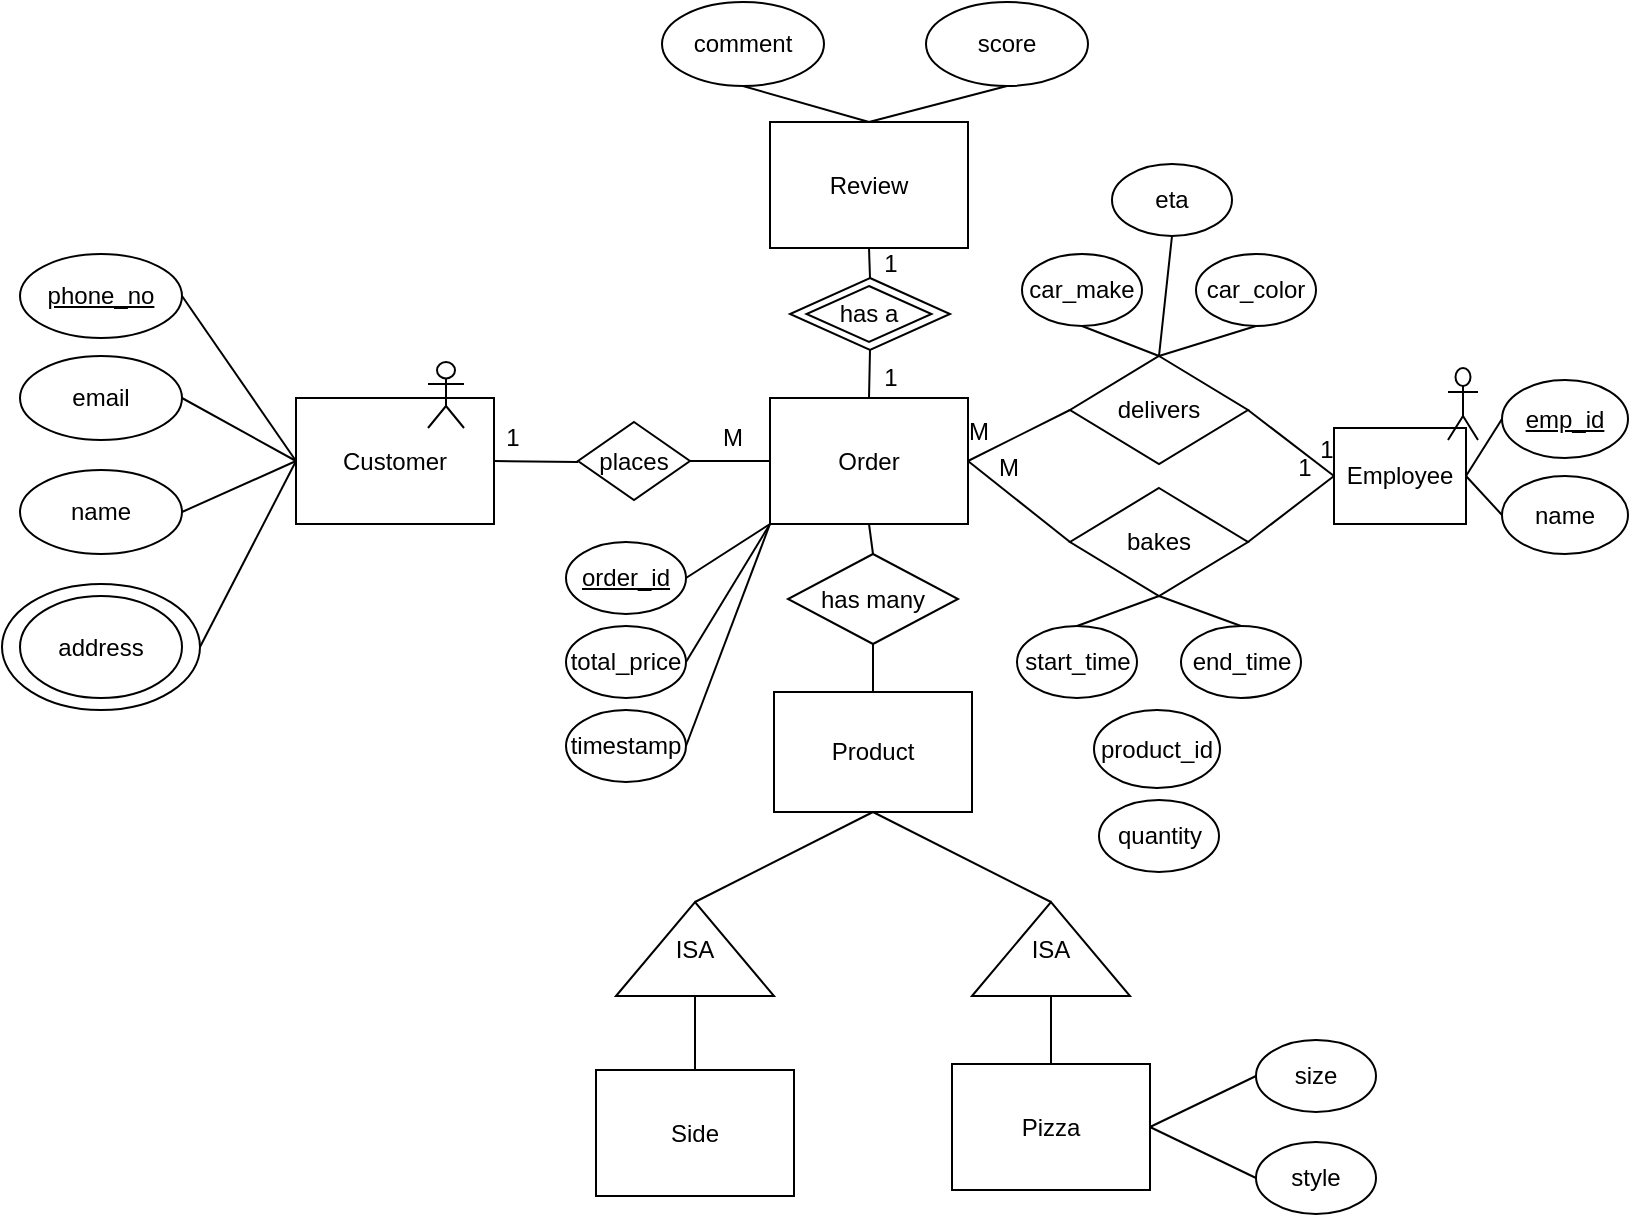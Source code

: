 <mxfile version="20.3.7" type="github">
  <diagram id="R2lEEEUBdFMjLlhIrx00" name="Page-1">
    <mxGraphModel dx="946" dy="646" grid="1" gridSize="3" guides="1" tooltips="1" connect="1" arrows="1" fold="1" page="1" pageScale="1" pageWidth="850" pageHeight="1100" background="none" math="0" shadow="0" extFonts="Permanent Marker^https://fonts.googleapis.com/css?family=Permanent+Marker">
      <root>
        <mxCell id="0" />
        <mxCell id="1" parent="0" />
        <mxCell id="XG8kmVSxOluQT2AAcpYn-24" value="" style="ellipse;whiteSpace=wrap;html=1;" parent="1" vertex="1">
          <mxGeometry x="30" y="303" width="99" height="63" as="geometry" />
        </mxCell>
        <mxCell id="XG8kmVSxOluQT2AAcpYn-10" value="Customer" style="rectangle;whiteSpace=wrap;html=1;" parent="1" vertex="1">
          <mxGeometry x="177" y="210" width="99" height="63" as="geometry" />
        </mxCell>
        <mxCell id="XG8kmVSxOluQT2AAcpYn-12" value="Order" style="rectangle;whiteSpace=wrap;html=1;" parent="1" vertex="1">
          <mxGeometry x="414" y="210" width="99" height="63" as="geometry" />
        </mxCell>
        <mxCell id="XG8kmVSxOluQT2AAcpYn-13" value="Review" style="rectangle;whiteSpace=wrap;html=1;" parent="1" vertex="1">
          <mxGeometry x="414" y="72" width="99" height="63" as="geometry" />
        </mxCell>
        <mxCell id="XG8kmVSxOluQT2AAcpYn-14" value="Employee" style="rectangle;whiteSpace=wrap;html=1;" parent="1" vertex="1">
          <mxGeometry x="696" y="225" width="66" height="48" as="geometry" />
        </mxCell>
        <mxCell id="XG8kmVSxOluQT2AAcpYn-15" value="Product" style="rectangle;whiteSpace=wrap;html=1;" parent="1" vertex="1">
          <mxGeometry x="416" y="357" width="99" height="60" as="geometry" />
        </mxCell>
        <mxCell id="XG8kmVSxOluQT2AAcpYn-16" value="ISA" style="triangle;whiteSpace=wrap;html=1;direction=north;" parent="1" vertex="1">
          <mxGeometry x="337" y="462" width="79" height="47" as="geometry" />
        </mxCell>
        <mxCell id="XG8kmVSxOluQT2AAcpYn-17" value="ISA" style="triangle;whiteSpace=wrap;html=1;direction=north;" parent="1" vertex="1">
          <mxGeometry x="515" y="462" width="79" height="47" as="geometry" />
        </mxCell>
        <mxCell id="XG8kmVSxOluQT2AAcpYn-18" value="Side" style="rectangle;whiteSpace=wrap;html=1;" parent="1" vertex="1">
          <mxGeometry x="327" y="546" width="99" height="63" as="geometry" />
        </mxCell>
        <mxCell id="XG8kmVSxOluQT2AAcpYn-19" value="Pizza" style="rectangle;whiteSpace=wrap;html=1;" parent="1" vertex="1">
          <mxGeometry x="505" y="543" width="99" height="63" as="geometry" />
        </mxCell>
        <mxCell id="XG8kmVSxOluQT2AAcpYn-20" value="&lt;u&gt;phone_no&lt;/u&gt;" style="ellipse;whiteSpace=wrap;html=1;" parent="1" vertex="1">
          <mxGeometry x="39" y="138" width="81" height="42" as="geometry" />
        </mxCell>
        <mxCell id="XG8kmVSxOluQT2AAcpYn-21" value="email" style="ellipse;whiteSpace=wrap;html=1;" parent="1" vertex="1">
          <mxGeometry x="39" y="189" width="81" height="42" as="geometry" />
        </mxCell>
        <mxCell id="XG8kmVSxOluQT2AAcpYn-22" value="name" style="ellipse;whiteSpace=wrap;html=1;" parent="1" vertex="1">
          <mxGeometry x="39" y="246" width="81" height="42" as="geometry" />
        </mxCell>
        <mxCell id="XG8kmVSxOluQT2AAcpYn-23" value="address" style="ellipse;whiteSpace=wrap;html=1;" parent="1" vertex="1">
          <mxGeometry x="39" y="309" width="81" height="51" as="geometry" />
        </mxCell>
        <mxCell id="XG8kmVSxOluQT2AAcpYn-29" value="" style="endArrow=none;html=1;rounded=0;entryX=0;entryY=0.5;entryDx=0;entryDy=0;exitX=1;exitY=0.5;exitDx=0;exitDy=0;" parent="1" source="XG8kmVSxOluQT2AAcpYn-22" target="XG8kmVSxOluQT2AAcpYn-10" edge="1">
          <mxGeometry width="50" height="50" relative="1" as="geometry">
            <mxPoint x="120" y="312" as="sourcePoint" />
            <mxPoint x="116" y="342" as="targetPoint" />
          </mxGeometry>
        </mxCell>
        <mxCell id="XG8kmVSxOluQT2AAcpYn-32" value="" style="endArrow=none;html=1;rounded=0;entryX=0;entryY=0.5;entryDx=0;entryDy=0;exitX=1;exitY=0.5;exitDx=0;exitDy=0;" parent="1" source="XG8kmVSxOluQT2AAcpYn-20" target="XG8kmVSxOluQT2AAcpYn-10" edge="1">
          <mxGeometry width="50" height="50" relative="1" as="geometry">
            <mxPoint x="66" y="392" as="sourcePoint" />
            <mxPoint x="116" y="342" as="targetPoint" />
          </mxGeometry>
        </mxCell>
        <mxCell id="XG8kmVSxOluQT2AAcpYn-33" value="" style="endArrow=none;html=1;rounded=0;entryX=0;entryY=0.5;entryDx=0;entryDy=0;exitX=1;exitY=0.5;exitDx=0;exitDy=0;" parent="1" source="XG8kmVSxOluQT2AAcpYn-21" target="XG8kmVSxOluQT2AAcpYn-10" edge="1">
          <mxGeometry width="50" height="50" relative="1" as="geometry">
            <mxPoint x="66" y="392" as="sourcePoint" />
            <mxPoint x="116" y="342" as="targetPoint" />
          </mxGeometry>
        </mxCell>
        <mxCell id="XG8kmVSxOluQT2AAcpYn-34" value="" style="endArrow=none;html=1;rounded=0;entryX=0;entryY=0.5;entryDx=0;entryDy=0;exitX=1;exitY=0.5;exitDx=0;exitDy=0;" parent="1" source="XG8kmVSxOluQT2AAcpYn-24" target="XG8kmVSxOluQT2AAcpYn-10" edge="1">
          <mxGeometry width="50" height="50" relative="1" as="geometry">
            <mxPoint x="66" y="392" as="sourcePoint" />
            <mxPoint x="116" y="342" as="targetPoint" />
          </mxGeometry>
        </mxCell>
        <mxCell id="XG8kmVSxOluQT2AAcpYn-36" value="places" style="rhombus;whiteSpace=wrap;html=1;" parent="1" vertex="1">
          <mxGeometry x="318" y="222" width="56" height="39" as="geometry" />
        </mxCell>
        <mxCell id="XG8kmVSxOluQT2AAcpYn-37" value="" style="shape=umlActor;verticalLabelPosition=bottom;verticalAlign=top;html=1;outlineConnect=0;" parent="1" vertex="1">
          <mxGeometry x="243" y="192" width="18" height="33" as="geometry" />
        </mxCell>
        <mxCell id="XG8kmVSxOluQT2AAcpYn-38" value="" style="shape=umlActor;verticalLabelPosition=bottom;verticalAlign=top;html=1;outlineConnect=0;" parent="1" vertex="1">
          <mxGeometry x="753" y="195" width="15" height="36" as="geometry" />
        </mxCell>
        <mxCell id="XG8kmVSxOluQT2AAcpYn-39" value="comment" style="ellipse;whiteSpace=wrap;html=1;" parent="1" vertex="1">
          <mxGeometry x="360" y="12" width="81" height="42" as="geometry" />
        </mxCell>
        <mxCell id="XG8kmVSxOluQT2AAcpYn-40" value="score" style="ellipse;whiteSpace=wrap;html=1;" parent="1" vertex="1">
          <mxGeometry x="492" y="12" width="81" height="42" as="geometry" />
        </mxCell>
        <mxCell id="XG8kmVSxOluQT2AAcpYn-41" value="" style="endArrow=none;html=1;rounded=0;entryX=0.5;entryY=1;entryDx=0;entryDy=0;exitX=0.5;exitY=0;exitDx=0;exitDy=0;" parent="1" source="XG8kmVSxOluQT2AAcpYn-13" target="XG8kmVSxOluQT2AAcpYn-40" edge="1">
          <mxGeometry width="50" height="50" relative="1" as="geometry">
            <mxPoint x="366" y="236" as="sourcePoint" />
            <mxPoint x="416" y="186" as="targetPoint" />
          </mxGeometry>
        </mxCell>
        <mxCell id="XG8kmVSxOluQT2AAcpYn-42" value="" style="endArrow=none;html=1;rounded=0;entryX=0.5;entryY=1;entryDx=0;entryDy=0;exitX=0.5;exitY=0;exitDx=0;exitDy=0;" parent="1" source="XG8kmVSxOluQT2AAcpYn-13" target="XG8kmVSxOluQT2AAcpYn-39" edge="1">
          <mxGeometry width="50" height="50" relative="1" as="geometry">
            <mxPoint x="366" y="236" as="sourcePoint" />
            <mxPoint x="416" y="186" as="targetPoint" />
          </mxGeometry>
        </mxCell>
        <mxCell id="XG8kmVSxOluQT2AAcpYn-43" value="" style="endArrow=none;html=1;rounded=0;exitX=1;exitY=0.5;exitDx=0;exitDy=0;entryX=0;entryY=0.5;entryDx=0;entryDy=0;" parent="1" source="XG8kmVSxOluQT2AAcpYn-36" target="XG8kmVSxOluQT2AAcpYn-12" edge="1">
          <mxGeometry width="50" height="50" relative="1" as="geometry">
            <mxPoint x="366" y="273" as="sourcePoint" />
            <mxPoint x="416" y="223" as="targetPoint" />
          </mxGeometry>
        </mxCell>
        <mxCell id="XG8kmVSxOluQT2AAcpYn-45" value="" style="endArrow=none;html=1;rounded=0;exitX=1;exitY=0.5;exitDx=0;exitDy=0;" parent="1" source="XG8kmVSxOluQT2AAcpYn-10" edge="1">
          <mxGeometry width="50" height="50" relative="1" as="geometry">
            <mxPoint x="268" y="292" as="sourcePoint" />
            <mxPoint x="318" y="242" as="targetPoint" />
          </mxGeometry>
        </mxCell>
        <mxCell id="XG8kmVSxOluQT2AAcpYn-46" value="1" style="text;html=1;align=center;verticalAlign=middle;resizable=0;points=[];autosize=1;strokeColor=none;fillColor=none;" parent="1" vertex="1">
          <mxGeometry x="271" y="216" width="27" height="27" as="geometry" />
        </mxCell>
        <mxCell id="XG8kmVSxOluQT2AAcpYn-47" value="M" style="text;html=1;align=center;verticalAlign=middle;resizable=0;points=[];autosize=1;strokeColor=none;fillColor=none;" parent="1" vertex="1">
          <mxGeometry x="380" y="216" width="30" height="27" as="geometry" />
        </mxCell>
        <mxCell id="XG8kmVSxOluQT2AAcpYn-48" value="" style="rhombus;whiteSpace=wrap;html=1;" parent="1" vertex="1">
          <mxGeometry x="424" y="150" width="80" height="36" as="geometry" />
        </mxCell>
        <mxCell id="XG8kmVSxOluQT2AAcpYn-49" value="has a" style="rhombus;whiteSpace=wrap;html=1;" parent="1" vertex="1">
          <mxGeometry x="432.25" y="154" width="62.5" height="28" as="geometry" />
        </mxCell>
        <mxCell id="XG8kmVSxOluQT2AAcpYn-50" value="" style="endArrow=none;html=1;rounded=0;entryX=0.5;entryY=1;entryDx=0;entryDy=0;exitX=0.5;exitY=0;exitDx=0;exitDy=0;" parent="1" source="XG8kmVSxOluQT2AAcpYn-12" target="XG8kmVSxOluQT2AAcpYn-48" edge="1">
          <mxGeometry width="50" height="50" relative="1" as="geometry">
            <mxPoint x="387" y="263" as="sourcePoint" />
            <mxPoint x="437" y="213" as="targetPoint" />
          </mxGeometry>
        </mxCell>
        <mxCell id="XG8kmVSxOluQT2AAcpYn-51" value="" style="endArrow=none;html=1;rounded=0;entryX=0.5;entryY=1;entryDx=0;entryDy=0;exitX=0.5;exitY=0;exitDx=0;exitDy=0;" parent="1" source="XG8kmVSxOluQT2AAcpYn-48" target="XG8kmVSxOluQT2AAcpYn-13" edge="1">
          <mxGeometry width="50" height="50" relative="1" as="geometry">
            <mxPoint x="453" y="212" as="sourcePoint" />
            <mxPoint x="503" y="162" as="targetPoint" />
          </mxGeometry>
        </mxCell>
        <mxCell id="XG8kmVSxOluQT2AAcpYn-52" value="1" style="text;html=1;align=center;verticalAlign=middle;resizable=0;points=[];autosize=1;strokeColor=none;fillColor=none;" parent="1" vertex="1">
          <mxGeometry x="460" y="129" width="27" height="27" as="geometry" />
        </mxCell>
        <mxCell id="XG8kmVSxOluQT2AAcpYn-53" value="1" style="text;html=1;align=center;verticalAlign=middle;resizable=0;points=[];autosize=1;strokeColor=none;fillColor=none;" parent="1" vertex="1">
          <mxGeometry x="460" y="186" width="27" height="27" as="geometry" />
        </mxCell>
        <mxCell id="XG8kmVSxOluQT2AAcpYn-54" value="delivers" style="rhombus;whiteSpace=wrap;html=1;" parent="1" vertex="1">
          <mxGeometry x="564" y="189" width="89" height="54" as="geometry" />
        </mxCell>
        <mxCell id="XG8kmVSxOluQT2AAcpYn-55" value="bakes" style="rhombus;whiteSpace=wrap;html=1;" parent="1" vertex="1">
          <mxGeometry x="564.0" y="255" width="89" height="54" as="geometry" />
        </mxCell>
        <mxCell id="XG8kmVSxOluQT2AAcpYn-56" value="" style="endArrow=none;html=1;rounded=0;entryX=0;entryY=0.5;entryDx=0;entryDy=0;exitX=1;exitY=0.5;exitDx=0;exitDy=0;" parent="1" source="XG8kmVSxOluQT2AAcpYn-54" target="XG8kmVSxOluQT2AAcpYn-14" edge="1">
          <mxGeometry width="50" height="50" relative="1" as="geometry">
            <mxPoint x="654" y="216" as="sourcePoint" />
            <mxPoint x="644" y="195" as="targetPoint" />
          </mxGeometry>
        </mxCell>
        <mxCell id="XG8kmVSxOluQT2AAcpYn-57" value="" style="endArrow=none;html=1;rounded=0;entryX=0;entryY=0.5;entryDx=0;entryDy=0;exitX=1;exitY=0.5;exitDx=0;exitDy=0;" parent="1" source="XG8kmVSxOluQT2AAcpYn-12" target="XG8kmVSxOluQT2AAcpYn-54" edge="1">
          <mxGeometry width="50" height="50" relative="1" as="geometry">
            <mxPoint x="594" y="245" as="sourcePoint" />
            <mxPoint x="644" y="195" as="targetPoint" />
          </mxGeometry>
        </mxCell>
        <mxCell id="XG8kmVSxOluQT2AAcpYn-58" value="" style="endArrow=none;html=1;rounded=0;entryX=0;entryY=0.5;entryDx=0;entryDy=0;exitX=1;exitY=0.5;exitDx=0;exitDy=0;" parent="1" source="XG8kmVSxOluQT2AAcpYn-55" target="XG8kmVSxOluQT2AAcpYn-14" edge="1">
          <mxGeometry width="50" height="50" relative="1" as="geometry">
            <mxPoint x="594" y="245" as="sourcePoint" />
            <mxPoint x="644" y="195" as="targetPoint" />
          </mxGeometry>
        </mxCell>
        <mxCell id="XG8kmVSxOluQT2AAcpYn-59" value="" style="endArrow=none;html=1;rounded=0;entryX=0;entryY=0.5;entryDx=0;entryDy=0;exitX=1;exitY=0.5;exitDx=0;exitDy=0;" parent="1" source="XG8kmVSxOluQT2AAcpYn-12" target="XG8kmVSxOluQT2AAcpYn-55" edge="1">
          <mxGeometry width="50" height="50" relative="1" as="geometry">
            <mxPoint x="594" y="245" as="sourcePoint" />
            <mxPoint x="644" y="195" as="targetPoint" />
          </mxGeometry>
        </mxCell>
        <mxCell id="XG8kmVSxOluQT2AAcpYn-60" value="1" style="text;html=1;align=center;verticalAlign=middle;resizable=0;points=[];autosize=1;strokeColor=none;fillColor=none;" parent="1" vertex="1">
          <mxGeometry x="678" y="222" width="27" height="27" as="geometry" />
        </mxCell>
        <mxCell id="XG8kmVSxOluQT2AAcpYn-61" value="1" style="text;html=1;align=center;verticalAlign=middle;resizable=0;points=[];autosize=1;strokeColor=none;fillColor=none;" parent="1" vertex="1">
          <mxGeometry x="667" y="231" width="27" height="27" as="geometry" />
        </mxCell>
        <mxCell id="XG8kmVSxOluQT2AAcpYn-62" value="M" style="text;html=1;align=center;verticalAlign=middle;resizable=0;points=[];autosize=1;strokeColor=none;fillColor=none;" parent="1" vertex="1">
          <mxGeometry x="503" y="213" width="30" height="27" as="geometry" />
        </mxCell>
        <mxCell id="XG8kmVSxOluQT2AAcpYn-63" value="M" style="text;html=1;align=center;verticalAlign=middle;resizable=0;points=[];autosize=1;strokeColor=none;fillColor=none;" parent="1" vertex="1">
          <mxGeometry x="517.5" y="231" width="30" height="27" as="geometry" />
        </mxCell>
        <mxCell id="XG8kmVSxOluQT2AAcpYn-64" value="car_make" style="ellipse;whiteSpace=wrap;html=1;" parent="1" vertex="1">
          <mxGeometry x="540" y="138" width="60" height="36" as="geometry" />
        </mxCell>
        <mxCell id="XG8kmVSxOluQT2AAcpYn-65" value="car_color" style="ellipse;whiteSpace=wrap;html=1;" parent="1" vertex="1">
          <mxGeometry x="627" y="138" width="60" height="36" as="geometry" />
        </mxCell>
        <mxCell id="XG8kmVSxOluQT2AAcpYn-66" value="eta" style="ellipse;whiteSpace=wrap;html=1;" parent="1" vertex="1">
          <mxGeometry x="585" y="93" width="60" height="36" as="geometry" />
        </mxCell>
        <mxCell id="XG8kmVSxOluQT2AAcpYn-67" value="" style="endArrow=none;html=1;rounded=0;entryX=0.5;entryY=1;entryDx=0;entryDy=0;exitX=0.5;exitY=0;exitDx=0;exitDy=0;" parent="1" source="XG8kmVSxOluQT2AAcpYn-54" target="XG8kmVSxOluQT2AAcpYn-66" edge="1">
          <mxGeometry width="50" height="50" relative="1" as="geometry">
            <mxPoint x="519" y="233" as="sourcePoint" />
            <mxPoint x="569" y="183" as="targetPoint" />
          </mxGeometry>
        </mxCell>
        <mxCell id="XG8kmVSxOluQT2AAcpYn-68" value="" style="endArrow=none;html=1;rounded=0;entryX=0.5;entryY=1;entryDx=0;entryDy=0;exitX=0.5;exitY=0;exitDx=0;exitDy=0;" parent="1" source="XG8kmVSxOluQT2AAcpYn-54" target="XG8kmVSxOluQT2AAcpYn-65" edge="1">
          <mxGeometry width="50" height="50" relative="1" as="geometry">
            <mxPoint x="519" y="233" as="sourcePoint" />
            <mxPoint x="569" y="183" as="targetPoint" />
          </mxGeometry>
        </mxCell>
        <mxCell id="XG8kmVSxOluQT2AAcpYn-71" value="" style="endArrow=none;html=1;rounded=0;entryX=0.5;entryY=1;entryDx=0;entryDy=0;exitX=0.5;exitY=0;exitDx=0;exitDy=0;" parent="1" source="XG8kmVSxOluQT2AAcpYn-54" target="XG8kmVSxOluQT2AAcpYn-64" edge="1">
          <mxGeometry width="50" height="50" relative="1" as="geometry">
            <mxPoint x="369" y="233" as="sourcePoint" />
            <mxPoint x="419" y="183" as="targetPoint" />
          </mxGeometry>
        </mxCell>
        <mxCell id="XG8kmVSxOluQT2AAcpYn-72" value="start_time" style="ellipse;whiteSpace=wrap;html=1;" parent="1" vertex="1">
          <mxGeometry x="537.5" y="324" width="60" height="36" as="geometry" />
        </mxCell>
        <mxCell id="XG8kmVSxOluQT2AAcpYn-75" value="end_time" style="ellipse;whiteSpace=wrap;html=1;" parent="1" vertex="1">
          <mxGeometry x="619.5" y="324" width="60" height="36" as="geometry" />
        </mxCell>
        <mxCell id="XG8kmVSxOluQT2AAcpYn-76" value="" style="endArrow=none;html=1;rounded=0;entryX=0.5;entryY=1;entryDx=0;entryDy=0;exitX=0.5;exitY=0;exitDx=0;exitDy=0;" parent="1" source="XG8kmVSxOluQT2AAcpYn-72" target="XG8kmVSxOluQT2AAcpYn-55" edge="1">
          <mxGeometry width="50" height="50" relative="1" as="geometry">
            <mxPoint x="525" y="344" as="sourcePoint" />
            <mxPoint x="575" y="294" as="targetPoint" />
          </mxGeometry>
        </mxCell>
        <mxCell id="XG8kmVSxOluQT2AAcpYn-77" value="" style="endArrow=none;html=1;rounded=0;entryX=0.5;entryY=1;entryDx=0;entryDy=0;exitX=0.5;exitY=0;exitDx=0;exitDy=0;" parent="1" source="XG8kmVSxOluQT2AAcpYn-75" target="XG8kmVSxOluQT2AAcpYn-55" edge="1">
          <mxGeometry width="50" height="50" relative="1" as="geometry">
            <mxPoint x="639" y="353" as="sourcePoint" />
            <mxPoint x="689" y="303" as="targetPoint" />
          </mxGeometry>
        </mxCell>
        <mxCell id="XG8kmVSxOluQT2AAcpYn-81" value="&lt;u&gt;emp_id&lt;/u&gt;" style="ellipse;whiteSpace=wrap;html=1;" parent="1" vertex="1">
          <mxGeometry x="780" y="201" width="63" height="39" as="geometry" />
        </mxCell>
        <mxCell id="XG8kmVSxOluQT2AAcpYn-82" value="name" style="ellipse;whiteSpace=wrap;html=1;" parent="1" vertex="1">
          <mxGeometry x="780" y="249" width="63" height="39" as="geometry" />
        </mxCell>
        <mxCell id="XG8kmVSxOluQT2AAcpYn-83" value="has many" style="rhombus;whiteSpace=wrap;html=1;" parent="1" vertex="1">
          <mxGeometry x="423" y="288" width="85" height="45" as="geometry" />
        </mxCell>
        <mxCell id="XG8kmVSxOluQT2AAcpYn-84" value="" style="endArrow=none;html=1;rounded=0;entryX=0.5;entryY=1;entryDx=0;entryDy=0;exitX=0.5;exitY=0;exitDx=0;exitDy=0;" parent="1" source="XG8kmVSxOluQT2AAcpYn-15" target="XG8kmVSxOluQT2AAcpYn-83" edge="1">
          <mxGeometry width="50" height="50" relative="1" as="geometry">
            <mxPoint x="466" y="354" as="sourcePoint" />
            <mxPoint x="512" y="345" as="targetPoint" />
          </mxGeometry>
        </mxCell>
        <mxCell id="XG8kmVSxOluQT2AAcpYn-85" value="" style="endArrow=none;html=1;rounded=0;entryX=0.5;entryY=1;entryDx=0;entryDy=0;exitX=0.5;exitY=0;exitDx=0;exitDy=0;" parent="1" source="XG8kmVSxOluQT2AAcpYn-83" target="XG8kmVSxOluQT2AAcpYn-12" edge="1">
          <mxGeometry width="50" height="50" relative="1" as="geometry">
            <mxPoint x="465" y="288" as="sourcePoint" />
            <mxPoint x="530" y="324" as="targetPoint" />
          </mxGeometry>
        </mxCell>
        <mxCell id="XG8kmVSxOluQT2AAcpYn-86" value="" style="endArrow=none;html=1;rounded=0;entryX=0.5;entryY=1;entryDx=0;entryDy=0;exitX=1;exitY=0.5;exitDx=0;exitDy=0;" parent="1" source="XG8kmVSxOluQT2AAcpYn-16" target="XG8kmVSxOluQT2AAcpYn-15" edge="1">
          <mxGeometry width="50" height="50" relative="1" as="geometry">
            <mxPoint x="456" y="491" as="sourcePoint" />
            <mxPoint x="506" y="441" as="targetPoint" />
          </mxGeometry>
        </mxCell>
        <mxCell id="XG8kmVSxOluQT2AAcpYn-87" value="" style="endArrow=none;html=1;rounded=0;entryX=0;entryY=0.5;entryDx=0;entryDy=0;exitX=0.5;exitY=0;exitDx=0;exitDy=0;" parent="1" source="XG8kmVSxOluQT2AAcpYn-18" target="XG8kmVSxOluQT2AAcpYn-16" edge="1">
          <mxGeometry width="50" height="50" relative="1" as="geometry">
            <mxPoint x="456" y="491" as="sourcePoint" />
            <mxPoint x="506" y="441" as="targetPoint" />
          </mxGeometry>
        </mxCell>
        <mxCell id="XG8kmVSxOluQT2AAcpYn-88" value="" style="endArrow=none;html=1;rounded=0;entryX=0.5;entryY=1;entryDx=0;entryDy=0;exitX=1;exitY=0.5;exitDx=0;exitDy=0;" parent="1" source="XG8kmVSxOluQT2AAcpYn-17" target="XG8kmVSxOluQT2AAcpYn-15" edge="1">
          <mxGeometry width="50" height="50" relative="1" as="geometry">
            <mxPoint x="456" y="557" as="sourcePoint" />
            <mxPoint x="506" y="507" as="targetPoint" />
          </mxGeometry>
        </mxCell>
        <mxCell id="XG8kmVSxOluQT2AAcpYn-89" value="" style="endArrow=none;html=1;rounded=0;entryX=0;entryY=0.5;entryDx=0;entryDy=0;exitX=0.5;exitY=0;exitDx=0;exitDy=0;" parent="1" source="XG8kmVSxOluQT2AAcpYn-19" target="XG8kmVSxOluQT2AAcpYn-17" edge="1">
          <mxGeometry width="50" height="50" relative="1" as="geometry">
            <mxPoint x="456" y="557" as="sourcePoint" />
            <mxPoint x="506" y="507" as="targetPoint" />
          </mxGeometry>
        </mxCell>
        <mxCell id="XG8kmVSxOluQT2AAcpYn-90" value="&lt;u&gt;order_id&lt;/u&gt;" style="ellipse;whiteSpace=wrap;html=1;" parent="1" vertex="1">
          <mxGeometry x="312" y="282" width="60" height="36" as="geometry" />
        </mxCell>
        <mxCell id="XG8kmVSxOluQT2AAcpYn-91" value="total_price" style="ellipse;whiteSpace=wrap;html=1;" parent="1" vertex="1">
          <mxGeometry x="312" y="324" width="60" height="36" as="geometry" />
        </mxCell>
        <mxCell id="XG8kmVSxOluQT2AAcpYn-92" value="timestamp" style="ellipse;whiteSpace=wrap;html=1;" parent="1" vertex="1">
          <mxGeometry x="312" y="366" width="60" height="36" as="geometry" />
        </mxCell>
        <mxCell id="XG8kmVSxOluQT2AAcpYn-93" value="" style="endArrow=none;html=1;rounded=0;entryX=0;entryY=1;entryDx=0;entryDy=0;exitX=1;exitY=0.5;exitDx=0;exitDy=0;" parent="1" source="XG8kmVSxOluQT2AAcpYn-92" target="XG8kmVSxOluQT2AAcpYn-12" edge="1">
          <mxGeometry width="50" height="50" relative="1" as="geometry">
            <mxPoint x="402" y="419" as="sourcePoint" />
            <mxPoint x="452" y="369" as="targetPoint" />
          </mxGeometry>
        </mxCell>
        <mxCell id="XG8kmVSxOluQT2AAcpYn-94" value="" style="endArrow=none;html=1;rounded=0;entryX=0;entryY=1;entryDx=0;entryDy=0;exitX=1;exitY=0.5;exitDx=0;exitDy=0;" parent="1" source="XG8kmVSxOluQT2AAcpYn-91" target="XG8kmVSxOluQT2AAcpYn-12" edge="1">
          <mxGeometry width="50" height="50" relative="1" as="geometry">
            <mxPoint x="402" y="419" as="sourcePoint" />
            <mxPoint x="452" y="369" as="targetPoint" />
          </mxGeometry>
        </mxCell>
        <mxCell id="XG8kmVSxOluQT2AAcpYn-95" value="" style="endArrow=none;html=1;rounded=0;entryX=0;entryY=1;entryDx=0;entryDy=0;exitX=1;exitY=0.5;exitDx=0;exitDy=0;" parent="1" source="XG8kmVSxOluQT2AAcpYn-90" target="XG8kmVSxOluQT2AAcpYn-12" edge="1">
          <mxGeometry width="50" height="50" relative="1" as="geometry">
            <mxPoint x="402" y="419" as="sourcePoint" />
            <mxPoint x="452" y="369" as="targetPoint" />
          </mxGeometry>
        </mxCell>
        <mxCell id="XG8kmVSxOluQT2AAcpYn-96" value="size" style="ellipse;whiteSpace=wrap;html=1;" parent="1" vertex="1">
          <mxGeometry x="657" y="531" width="60" height="36" as="geometry" />
        </mxCell>
        <mxCell id="XG8kmVSxOluQT2AAcpYn-98" value="style" style="ellipse;whiteSpace=wrap;html=1;" parent="1" vertex="1">
          <mxGeometry x="657" y="582" width="60" height="36" as="geometry" />
        </mxCell>
        <mxCell id="XG8kmVSxOluQT2AAcpYn-99" value="" style="endArrow=none;html=1;rounded=0;entryX=0;entryY=0.5;entryDx=0;entryDy=0;exitX=1;exitY=0.5;exitDx=0;exitDy=0;" parent="1" source="XG8kmVSxOluQT2AAcpYn-14" target="XG8kmVSxOluQT2AAcpYn-81" edge="1">
          <mxGeometry width="50" height="50" relative="1" as="geometry">
            <mxPoint x="495" y="287" as="sourcePoint" />
            <mxPoint x="545" y="237" as="targetPoint" />
          </mxGeometry>
        </mxCell>
        <mxCell id="XG8kmVSxOluQT2AAcpYn-100" value="" style="endArrow=none;html=1;rounded=0;entryX=0;entryY=0.5;entryDx=0;entryDy=0;exitX=1;exitY=0.5;exitDx=0;exitDy=0;" parent="1" source="XG8kmVSxOluQT2AAcpYn-14" target="XG8kmVSxOluQT2AAcpYn-82" edge="1">
          <mxGeometry width="50" height="50" relative="1" as="geometry">
            <mxPoint x="495" y="287" as="sourcePoint" />
            <mxPoint x="545" y="237" as="targetPoint" />
          </mxGeometry>
        </mxCell>
        <mxCell id="XG8kmVSxOluQT2AAcpYn-102" value="quantity" style="ellipse;whiteSpace=wrap;html=1;" parent="1" vertex="1">
          <mxGeometry x="578.5" y="411" width="60" height="36" as="geometry" />
        </mxCell>
        <mxCell id="XG8kmVSxOluQT2AAcpYn-104" value="product_id" style="ellipse;whiteSpace=wrap;html=1;" parent="1" vertex="1">
          <mxGeometry x="576" y="366" width="63" height="39" as="geometry" />
        </mxCell>
        <mxCell id="XG8kmVSxOluQT2AAcpYn-105" value="" style="endArrow=none;html=1;rounded=0;exitX=1;exitY=0.5;exitDx=0;exitDy=0;entryX=0;entryY=0.5;entryDx=0;entryDy=0;" parent="1" source="XG8kmVSxOluQT2AAcpYn-19" target="XG8kmVSxOluQT2AAcpYn-96" edge="1">
          <mxGeometry width="50" height="50" relative="1" as="geometry">
            <mxPoint x="636" y="554" as="sourcePoint" />
            <mxPoint x="686" y="504" as="targetPoint" />
          </mxGeometry>
        </mxCell>
        <mxCell id="XG8kmVSxOluQT2AAcpYn-106" value="" style="endArrow=none;html=1;rounded=0;entryX=0;entryY=0.5;entryDx=0;entryDy=0;exitX=1;exitY=0.5;exitDx=0;exitDy=0;" parent="1" source="XG8kmVSxOluQT2AAcpYn-19" target="XG8kmVSxOluQT2AAcpYn-98" edge="1">
          <mxGeometry width="50" height="50" relative="1" as="geometry">
            <mxPoint x="603" y="623" as="sourcePoint" />
            <mxPoint x="653" y="573" as="targetPoint" />
          </mxGeometry>
        </mxCell>
      </root>
    </mxGraphModel>
  </diagram>
</mxfile>
